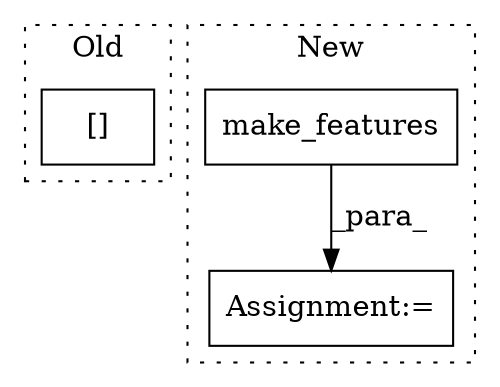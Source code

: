 digraph G {
subgraph cluster0 {
1 [label="[]" a="2" s="2826,2854" l="10,1" shape="box"];
label = "Old";
style="dotted";
}
subgraph cluster1 {
2 [label="make_features" a="32" s="2542,2567" l="14,1" shape="box"];
3 [label="Assignment:=" a="7" s="2533" l="1" shape="box"];
label = "New";
style="dotted";
}
2 -> 3 [label="_para_"];
}